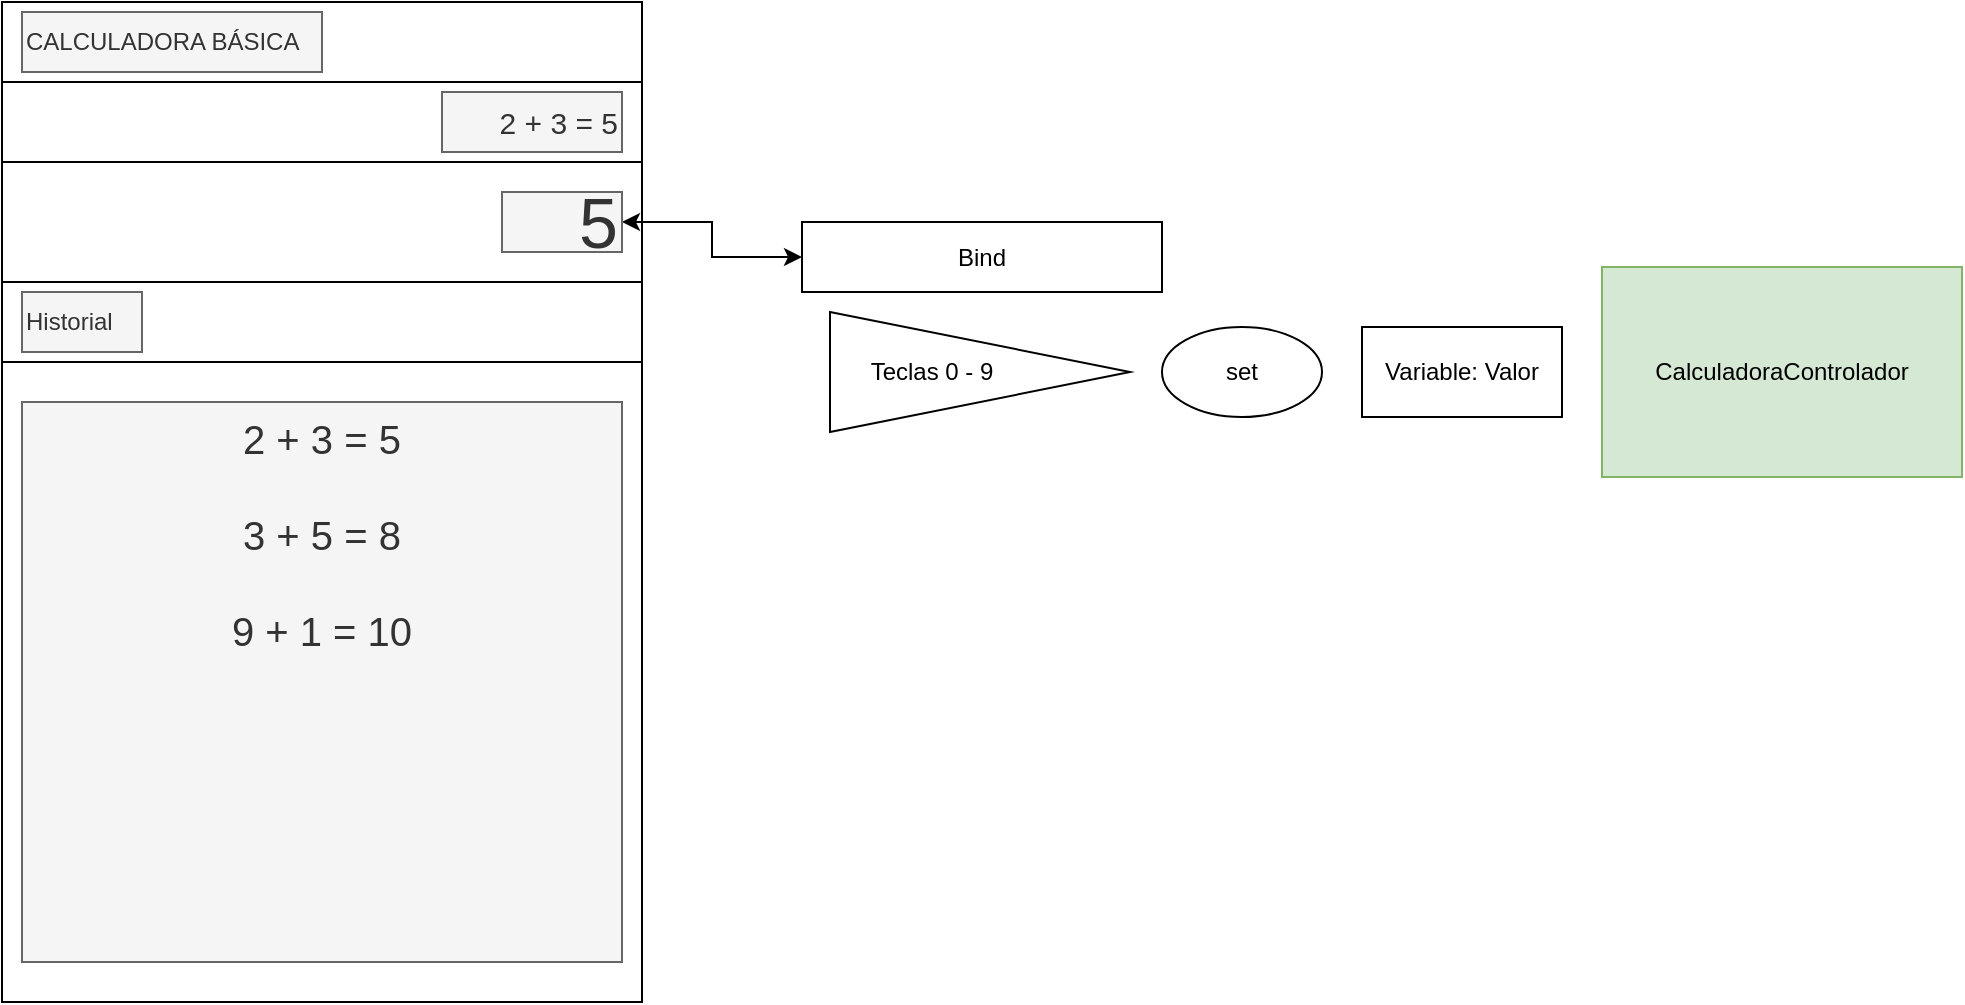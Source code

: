 <mxfile version="22.1.18" type="device">
  <diagram name="Página-1" id="-uvo5hSMUj0Zq88gq9Mu">
    <mxGraphModel dx="1114" dy="664" grid="1" gridSize="10" guides="1" tooltips="1" connect="1" arrows="1" fold="1" page="1" pageScale="1" pageWidth="827" pageHeight="1169" math="0" shadow="0">
      <root>
        <mxCell id="0" />
        <mxCell id="1" parent="0" />
        <mxCell id="GhZKvq-SvASgw1FIx1WL-1" value="" style="rounded=0;whiteSpace=wrap;html=1;align=left;fontFamily=Verdana;" vertex="1" parent="1">
          <mxGeometry y="190" width="320" height="40" as="geometry" />
        </mxCell>
        <mxCell id="GhZKvq-SvASgw1FIx1WL-2" value="" style="rounded=0;whiteSpace=wrap;html=1;align=right;" vertex="1" parent="1">
          <mxGeometry y="230" width="320" height="40" as="geometry" />
        </mxCell>
        <mxCell id="GhZKvq-SvASgw1FIx1WL-3" value="" style="rounded=0;whiteSpace=wrap;html=1;fontSize=30;align=right;" vertex="1" parent="1">
          <mxGeometry y="270" width="320" height="60" as="geometry" />
        </mxCell>
        <mxCell id="GhZKvq-SvASgw1FIx1WL-4" value="" style="rounded=0;whiteSpace=wrap;html=1;fontFamily=Verdana;align=left;" vertex="1" parent="1">
          <mxGeometry y="330" width="320" height="40" as="geometry" />
        </mxCell>
        <mxCell id="GhZKvq-SvASgw1FIx1WL-5" value="" style="rounded=0;whiteSpace=wrap;html=1;" vertex="1" parent="1">
          <mxGeometry y="370" width="320" height="320" as="geometry" />
        </mxCell>
        <mxCell id="GhZKvq-SvASgw1FIx1WL-6" value="2 + 3 = 5&lt;br&gt;&lt;br style=&quot;font-size: 20px;&quot;&gt;3 + 5 = 8&lt;br&gt;&lt;br style=&quot;font-size: 20px;&quot;&gt;9 + 1 = 10" style="text;html=1;strokeColor=#666666;fillColor=#f5f5f5;align=center;verticalAlign=top;whiteSpace=wrap;rounded=0;fontSize=20;fontColor=#333333;" vertex="1" parent="1">
          <mxGeometry x="10" y="390" width="300" height="280" as="geometry" />
        </mxCell>
        <mxCell id="GhZKvq-SvASgw1FIx1WL-7" value="CALCULADORA BÁSICA" style="text;html=1;strokeColor=#666666;fillColor=#f5f5f5;align=left;verticalAlign=middle;whiteSpace=wrap;rounded=0;fontColor=#333333;" vertex="1" parent="1">
          <mxGeometry x="10" y="195" width="150" height="30" as="geometry" />
        </mxCell>
        <mxCell id="GhZKvq-SvASgw1FIx1WL-8" value="Historial" style="text;html=1;strokeColor=#666666;fillColor=#f5f5f5;align=left;verticalAlign=middle;whiteSpace=wrap;rounded=0;fontColor=#333333;" vertex="1" parent="1">
          <mxGeometry x="10" y="335" width="60" height="30" as="geometry" />
        </mxCell>
        <mxCell id="GhZKvq-SvASgw1FIx1WL-18" style="edgeStyle=orthogonalEdgeStyle;rounded=0;orthogonalLoop=1;jettySize=auto;html=1;entryX=0;entryY=0.5;entryDx=0;entryDy=0;startArrow=classic;startFill=1;" edge="1" parent="1" source="GhZKvq-SvASgw1FIx1WL-9" target="GhZKvq-SvASgw1FIx1WL-11">
          <mxGeometry relative="1" as="geometry" />
        </mxCell>
        <mxCell id="GhZKvq-SvASgw1FIx1WL-9" value="5" style="text;html=1;strokeColor=#666666;fillColor=#f5f5f5;align=right;verticalAlign=middle;whiteSpace=wrap;rounded=0;strokeWidth=1;fontSize=35;fontColor=#333333;" vertex="1" parent="1">
          <mxGeometry x="250" y="285" width="60" height="30" as="geometry" />
        </mxCell>
        <mxCell id="GhZKvq-SvASgw1FIx1WL-10" value="2 + 3 = 5" style="text;html=1;strokeColor=#666666;fillColor=#f5f5f5;align=right;verticalAlign=middle;whiteSpace=wrap;rounded=0;fontSize=15;fontColor=#333333;" vertex="1" parent="1">
          <mxGeometry x="220" y="235" width="90" height="30" as="geometry" />
        </mxCell>
        <mxCell id="GhZKvq-SvASgw1FIx1WL-11" value="Bind" style="rounded=0;whiteSpace=wrap;html=1;" vertex="1" parent="1">
          <mxGeometry x="400" y="300" width="180" height="35" as="geometry" />
        </mxCell>
        <mxCell id="GhZKvq-SvASgw1FIx1WL-12" value="" style="triangle;whiteSpace=wrap;html=1;" vertex="1" parent="1">
          <mxGeometry x="414" y="345" width="150" height="60" as="geometry" />
        </mxCell>
        <mxCell id="GhZKvq-SvASgw1FIx1WL-13" value="Teclas 0 - 9" style="text;html=1;strokeColor=none;fillColor=none;align=center;verticalAlign=middle;whiteSpace=wrap;rounded=0;" vertex="1" parent="1">
          <mxGeometry x="430" y="360" width="70" height="30" as="geometry" />
        </mxCell>
        <mxCell id="GhZKvq-SvASgw1FIx1WL-16" value="set" style="ellipse;whiteSpace=wrap;html=1;" vertex="1" parent="1">
          <mxGeometry x="580" y="352.5" width="80" height="45" as="geometry" />
        </mxCell>
        <mxCell id="GhZKvq-SvASgw1FIx1WL-17" value="Variable: Valor" style="rounded=0;whiteSpace=wrap;html=1;" vertex="1" parent="1">
          <mxGeometry x="680" y="352.5" width="100" height="45" as="geometry" />
        </mxCell>
        <mxCell id="GhZKvq-SvASgw1FIx1WL-19" value="CalculadoraControlador" style="html=1;whiteSpace=wrap;fillColor=#d5e8d4;strokeColor=#82b366;" vertex="1" parent="1">
          <mxGeometry x="800" y="322.5" width="180" height="105" as="geometry" />
        </mxCell>
      </root>
    </mxGraphModel>
  </diagram>
</mxfile>
